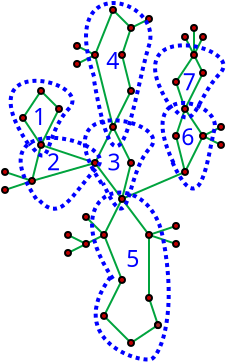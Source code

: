<?xml version="1.0" encoding="UTF-8"?>
<dia:diagram xmlns:dia="http://www.lysator.liu.se/~alla/dia/">
  <dia:layer name="Background" visible="true" active="true">
    <dia:group>
      <dia:object type="Standard - Polygon" version="0" id="O0">
        <dia:attribute name="obj_pos">
          <dia:point val="6.75,17.1"/>
        </dia:attribute>
        <dia:attribute name="obj_bb">
          <dia:rectangle val="5.339,9.805;8.16,17.164"/>
        </dia:attribute>
        <dia:attribute name="poly_points">
          <dia:point val="6.75,17.1"/>
          <dia:point val="5.4,15.75"/>
          <dia:point val="6.3,13.95"/>
          <dia:point val="5.4,11.7"/>
          <dia:point val="6.3,9.9"/>
          <dia:point val="7.65,11.7"/>
          <dia:point val="7.65,14.85"/>
          <dia:point val="8.1,16.2"/>
        </dia:attribute>
        <dia:attribute name="line_color">
          <dia:color val="#00a33d"/>
        </dia:attribute>
        <dia:attribute name="show_background">
          <dia:boolean val="false"/>
        </dia:attribute>
      </dia:object>
      <dia:object type="Standard - PolyLine" version="0" id="O1">
        <dia:attribute name="obj_pos">
          <dia:point val="9.45,16.65"/>
        </dia:attribute>
        <dia:attribute name="obj_bb">
          <dia:rectangle val="8.072,15.231;9.519,16.713"/>
        </dia:attribute>
        <dia:attribute name="poly_points">
          <dia:point val="9.45,16.65"/>
          <dia:point val="8.1,16.2"/>
          <dia:point val="9.45,15.3"/>
        </dia:attribute>
        <dia:attribute name="line_color">
          <dia:color val="#00a33d"/>
        </dia:attribute>
      </dia:object>
      <dia:object type="Standard - PolyLine" version="0" id="O2">
        <dia:attribute name="obj_pos">
          <dia:point val="9,12.15"/>
        </dia:attribute>
        <dia:attribute name="obj_bb">
          <dia:rectangle val="7.634,11.187;9.063,12.213"/>
        </dia:attribute>
        <dia:attribute name="poly_points">
          <dia:point val="9,12.15"/>
          <dia:point val="7.65,11.7"/>
          <dia:point val="9,11.25"/>
        </dia:attribute>
        <dia:attribute name="line_color">
          <dia:color val="#00a33d"/>
        </dia:attribute>
      </dia:object>
      <dia:object type="Standard - PolyLine" version="0" id="O3">
        <dia:attribute name="obj_pos">
          <dia:point val="3.6,11.7"/>
        </dia:attribute>
        <dia:attribute name="obj_bb">
          <dia:rectangle val="3.533,10.729;5.484,12.195"/>
        </dia:attribute>
        <dia:attribute name="poly_points">
          <dia:point val="3.6,11.7"/>
          <dia:point val="4.5,12.15"/>
          <dia:point val="5.4,11.7"/>
          <dia:point val="4.5,10.8"/>
        </dia:attribute>
        <dia:attribute name="line_color">
          <dia:color val="#00a33d"/>
        </dia:attribute>
      </dia:object>
      <dia:object type="Standard - Line" version="0" id="O4">
        <dia:attribute name="obj_pos">
          <dia:point val="3.6,12.6"/>
        </dia:attribute>
        <dia:attribute name="obj_bb">
          <dia:rectangle val="3.533,12.083;4.567,12.667"/>
        </dia:attribute>
        <dia:attribute name="conn_endpoints">
          <dia:point val="3.6,12.6"/>
          <dia:point val="4.5,12.15"/>
        </dia:attribute>
        <dia:attribute name="numcp">
          <dia:int val="1"/>
        </dia:attribute>
        <dia:attribute name="line_color">
          <dia:color val="#00a33d"/>
        </dia:attribute>
      </dia:object>
      <dia:object type="Standard - PolyLine" version="0" id="O5">
        <dia:attribute name="obj_pos">
          <dia:point val="6.3,9.9"/>
        </dia:attribute>
        <dia:attribute name="obj_bb">
          <dia:rectangle val="4.905,5.287;10.408,9.986"/>
        </dia:attribute>
        <dia:attribute name="poly_points">
          <dia:point val="6.3,9.9"/>
          <dia:point val="4.95,8.1"/>
          <dia:point val="5.85,6.3"/>
          <dia:point val="6.75,8.1"/>
          <dia:point val="6.3,9.9"/>
          <dia:point val="9.45,8.55"/>
          <dia:point val="10.35,6.75"/>
          <dia:point val="9.45,5.4"/>
          <dia:point val="9,6.75"/>
          <dia:point val="9.45,8.55"/>
        </dia:attribute>
        <dia:attribute name="line_color">
          <dia:color val="#00a33d"/>
        </dia:attribute>
      </dia:object>
      <dia:object type="Standard - Polygon" version="0" id="O6">
        <dia:attribute name="obj_pos">
          <dia:point val="4.95,8.1"/>
        </dia:attribute>
        <dia:attribute name="obj_bb">
          <dia:rectangle val="1.73,7.135;5.119,9.072"/>
        </dia:attribute>
        <dia:attribute name="poly_points">
          <dia:point val="4.95,8.1"/>
          <dia:point val="2.25,7.2"/>
          <dia:point val="1.8,9"/>
        </dia:attribute>
        <dia:attribute name="line_color">
          <dia:color val="#00a33d"/>
        </dia:attribute>
        <dia:attribute name="show_background">
          <dia:boolean val="false"/>
        </dia:attribute>
      </dia:object>
      <dia:object type="Standard - PolyLine" version="0" id="O7">
        <dia:attribute name="obj_pos">
          <dia:point val="0.45,8.55"/>
        </dia:attribute>
        <dia:attribute name="obj_bb">
          <dia:rectangle val="0.387,8.487;1.816,9.513"/>
        </dia:attribute>
        <dia:attribute name="poly_points">
          <dia:point val="0.45,8.55"/>
          <dia:point val="1.8,9"/>
          <dia:point val="0.45,9.45"/>
        </dia:attribute>
        <dia:attribute name="line_color">
          <dia:color val="#00a33d"/>
        </dia:attribute>
      </dia:object>
      <dia:object type="Standard - Polygon" version="0" id="O8">
        <dia:attribute name="obj_pos">
          <dia:point val="2.25,7.2"/>
        </dia:attribute>
        <dia:attribute name="obj_bb">
          <dia:rectangle val="1.29,4.421;3.211,7.299"/>
        </dia:attribute>
        <dia:attribute name="poly_points">
          <dia:point val="2.25,7.2"/>
          <dia:point val="3.15,5.4"/>
          <dia:point val="2.25,4.5"/>
          <dia:point val="1.35,5.85"/>
        </dia:attribute>
        <dia:attribute name="line_color">
          <dia:color val="#00a33d"/>
        </dia:attribute>
        <dia:attribute name="show_background">
          <dia:boolean val="false"/>
        </dia:attribute>
      </dia:object>
      <dia:object type="Standard - Polygon" version="0" id="O9">
        <dia:attribute name="obj_pos">
          <dia:point val="5.85,6.3"/>
        </dia:attribute>
        <dia:attribute name="obj_bb">
          <dia:rectangle val="4.898,0.361;6.807,6.443"/>
        </dia:attribute>
        <dia:attribute name="poly_points">
          <dia:point val="5.85,6.3"/>
          <dia:point val="6.75,4.5"/>
          <dia:point val="6.3,2.7"/>
          <dia:point val="6.75,1.35"/>
          <dia:point val="5.85,0.45"/>
          <dia:point val="4.95,2.7"/>
        </dia:attribute>
        <dia:attribute name="line_color">
          <dia:color val="#00a33d"/>
        </dia:attribute>
        <dia:attribute name="show_background">
          <dia:boolean val="false"/>
        </dia:attribute>
      </dia:object>
      <dia:object type="Standard - Polygon" version="0" id="O10">
        <dia:attribute name="obj_pos">
          <dia:point val="9.45,5.4"/>
        </dia:attribute>
        <dia:attribute name="obj_bb">
          <dia:rectangle val="8.945,2.601;10.406,5.53"/>
        </dia:attribute>
        <dia:attribute name="poly_points">
          <dia:point val="9.45,5.4"/>
          <dia:point val="10.35,3.6"/>
          <dia:point val="9.9,2.7"/>
          <dia:point val="9,4.05"/>
        </dia:attribute>
        <dia:attribute name="line_color">
          <dia:color val="#00a33d"/>
        </dia:attribute>
        <dia:attribute name="show_background">
          <dia:boolean val="false"/>
        </dia:attribute>
      </dia:object>
      <dia:object type="Standard - PolyLine" version="0" id="O11">
        <dia:attribute name="obj_pos">
          <dia:point val="4.05,2.25"/>
        </dia:attribute>
        <dia:attribute name="obj_bb">
          <dia:rectangle val="3.983,2.183;4.972,3.217"/>
        </dia:attribute>
        <dia:attribute name="poly_points">
          <dia:point val="4.05,2.25"/>
          <dia:point val="4.95,2.7"/>
          <dia:point val="4.05,3.15"/>
        </dia:attribute>
        <dia:attribute name="line_color">
          <dia:color val="#00a33d"/>
        </dia:attribute>
      </dia:object>
      <dia:object type="Standard - Line" version="0" id="O12">
        <dia:attribute name="obj_pos">
          <dia:point val="6.75,1.35"/>
        </dia:attribute>
        <dia:attribute name="obj_bb">
          <dia:rectangle val="6.683,0.833;7.717,1.417"/>
        </dia:attribute>
        <dia:attribute name="conn_endpoints">
          <dia:point val="6.75,1.35"/>
          <dia:point val="7.65,0.9"/>
        </dia:attribute>
        <dia:attribute name="numcp">
          <dia:int val="1"/>
        </dia:attribute>
        <dia:attribute name="line_color">
          <dia:color val="#00a33d"/>
        </dia:attribute>
      </dia:object>
      <dia:object type="Standard - PolyLine" version="0" id="O13">
        <dia:attribute name="obj_pos">
          <dia:point val="9.45,1.8"/>
        </dia:attribute>
        <dia:attribute name="obj_bb">
          <dia:rectangle val="9.383,1.3;9.95,2.722"/>
        </dia:attribute>
        <dia:attribute name="poly_points">
          <dia:point val="9.45,1.8"/>
          <dia:point val="9.9,2.7"/>
          <dia:point val="9.9,1.35"/>
        </dia:attribute>
        <dia:attribute name="line_color">
          <dia:color val="#00a33d"/>
        </dia:attribute>
      </dia:object>
      <dia:object type="Standard - Line" version="0" id="O14">
        <dia:attribute name="obj_pos">
          <dia:point val="10.35,1.8"/>
        </dia:attribute>
        <dia:attribute name="obj_bb">
          <dia:rectangle val="9.833,1.733;10.417,2.767"/>
        </dia:attribute>
        <dia:attribute name="conn_endpoints">
          <dia:point val="10.35,1.8"/>
          <dia:point val="9.9,2.7"/>
        </dia:attribute>
        <dia:attribute name="numcp">
          <dia:int val="1"/>
        </dia:attribute>
        <dia:attribute name="line_color">
          <dia:color val="#00a33d"/>
        </dia:attribute>
      </dia:object>
      <dia:object type="Standard - PolyLine" version="0" id="O15">
        <dia:attribute name="obj_pos">
          <dia:point val="11.25,6.3"/>
        </dia:attribute>
        <dia:attribute name="obj_bb">
          <dia:rectangle val="10.328,6.233;11.317,7.267"/>
        </dia:attribute>
        <dia:attribute name="poly_points">
          <dia:point val="11.25,6.3"/>
          <dia:point val="10.35,6.75"/>
          <dia:point val="11.25,7.2"/>
        </dia:attribute>
        <dia:attribute name="line_color">
          <dia:color val="#00a33d"/>
        </dia:attribute>
      </dia:object>
    </dia:group>
    <dia:group>
      <dia:object type="Standard - Ellipse" version="0" id="O16">
        <dia:attribute name="obj_pos">
          <dia:point val="6.6,16.95"/>
        </dia:attribute>
        <dia:attribute name="obj_bb">
          <dia:rectangle val="6.55,16.9;6.95,17.3"/>
        </dia:attribute>
        <dia:attribute name="elem_corner">
          <dia:point val="6.6,16.95"/>
        </dia:attribute>
        <dia:attribute name="elem_width">
          <dia:real val="0.3"/>
        </dia:attribute>
        <dia:attribute name="elem_height">
          <dia:real val="0.3"/>
        </dia:attribute>
        <dia:attribute name="inner_color">
          <dia:color val="#bf0000"/>
        </dia:attribute>
      </dia:object>
      <dia:object type="Standard - Ellipse" version="0" id="O17">
        <dia:attribute name="obj_pos">
          <dia:point val="7.95,16.05"/>
        </dia:attribute>
        <dia:attribute name="obj_bb">
          <dia:rectangle val="7.9,16;8.3,16.4"/>
        </dia:attribute>
        <dia:attribute name="elem_corner">
          <dia:point val="7.95,16.05"/>
        </dia:attribute>
        <dia:attribute name="elem_width">
          <dia:real val="0.3"/>
        </dia:attribute>
        <dia:attribute name="elem_height">
          <dia:real val="0.3"/>
        </dia:attribute>
        <dia:attribute name="inner_color">
          <dia:color val="#bf0000"/>
        </dia:attribute>
      </dia:object>
      <dia:object type="Standard - Ellipse" version="0" id="O18">
        <dia:attribute name="obj_pos">
          <dia:point val="9.3,16.5"/>
        </dia:attribute>
        <dia:attribute name="obj_bb">
          <dia:rectangle val="9.25,16.45;9.65,16.85"/>
        </dia:attribute>
        <dia:attribute name="elem_corner">
          <dia:point val="9.3,16.5"/>
        </dia:attribute>
        <dia:attribute name="elem_width">
          <dia:real val="0.3"/>
        </dia:attribute>
        <dia:attribute name="elem_height">
          <dia:real val="0.3"/>
        </dia:attribute>
        <dia:attribute name="inner_color">
          <dia:color val="#bf0000"/>
        </dia:attribute>
      </dia:object>
      <dia:object type="Standard - Ellipse" version="0" id="O19">
        <dia:attribute name="obj_pos">
          <dia:point val="9.3,15.15"/>
        </dia:attribute>
        <dia:attribute name="obj_bb">
          <dia:rectangle val="9.25,15.1;9.65,15.5"/>
        </dia:attribute>
        <dia:attribute name="elem_corner">
          <dia:point val="9.3,15.15"/>
        </dia:attribute>
        <dia:attribute name="elem_width">
          <dia:real val="0.3"/>
        </dia:attribute>
        <dia:attribute name="elem_height">
          <dia:real val="0.3"/>
        </dia:attribute>
        <dia:attribute name="inner_color">
          <dia:color val="#bf0000"/>
        </dia:attribute>
      </dia:object>
      <dia:object type="Standard - Ellipse" version="0" id="O20">
        <dia:attribute name="obj_pos">
          <dia:point val="7.5,14.7"/>
        </dia:attribute>
        <dia:attribute name="obj_bb">
          <dia:rectangle val="7.45,14.65;7.85,15.05"/>
        </dia:attribute>
        <dia:attribute name="elem_corner">
          <dia:point val="7.5,14.7"/>
        </dia:attribute>
        <dia:attribute name="elem_width">
          <dia:real val="0.3"/>
        </dia:attribute>
        <dia:attribute name="elem_height">
          <dia:real val="0.3"/>
        </dia:attribute>
        <dia:attribute name="inner_color">
          <dia:color val="#bf0000"/>
        </dia:attribute>
      </dia:object>
      <dia:object type="Standard - Ellipse" version="0" id="O21">
        <dia:attribute name="obj_pos">
          <dia:point val="7.5,11.55"/>
        </dia:attribute>
        <dia:attribute name="obj_bb">
          <dia:rectangle val="7.45,11.5;7.85,11.9"/>
        </dia:attribute>
        <dia:attribute name="elem_corner">
          <dia:point val="7.5,11.55"/>
        </dia:attribute>
        <dia:attribute name="elem_width">
          <dia:real val="0.3"/>
        </dia:attribute>
        <dia:attribute name="elem_height">
          <dia:real val="0.3"/>
        </dia:attribute>
        <dia:attribute name="inner_color">
          <dia:color val="#bf0000"/>
        </dia:attribute>
      </dia:object>
      <dia:object type="Standard - Ellipse" version="0" id="O22">
        <dia:attribute name="obj_pos">
          <dia:point val="8.85,12"/>
        </dia:attribute>
        <dia:attribute name="obj_bb">
          <dia:rectangle val="8.8,11.95;9.2,12.35"/>
        </dia:attribute>
        <dia:attribute name="elem_corner">
          <dia:point val="8.85,12"/>
        </dia:attribute>
        <dia:attribute name="elem_width">
          <dia:real val="0.3"/>
        </dia:attribute>
        <dia:attribute name="elem_height">
          <dia:real val="0.3"/>
        </dia:attribute>
        <dia:attribute name="inner_color">
          <dia:color val="#bf0000"/>
        </dia:attribute>
      </dia:object>
      <dia:object type="Standard - Ellipse" version="0" id="O23">
        <dia:attribute name="obj_pos">
          <dia:point val="8.85,11.1"/>
        </dia:attribute>
        <dia:attribute name="obj_bb">
          <dia:rectangle val="8.8,11.05;9.2,11.45"/>
        </dia:attribute>
        <dia:attribute name="elem_corner">
          <dia:point val="8.85,11.1"/>
        </dia:attribute>
        <dia:attribute name="elem_width">
          <dia:real val="0.3"/>
        </dia:attribute>
        <dia:attribute name="elem_height">
          <dia:real val="0.3"/>
        </dia:attribute>
        <dia:attribute name="inner_color">
          <dia:color val="#bf0000"/>
        </dia:attribute>
      </dia:object>
      <dia:object type="Standard - Ellipse" version="0" id="O24">
        <dia:attribute name="obj_pos">
          <dia:point val="5.25,15.6"/>
        </dia:attribute>
        <dia:attribute name="obj_bb">
          <dia:rectangle val="5.2,15.55;5.6,15.95"/>
        </dia:attribute>
        <dia:attribute name="elem_corner">
          <dia:point val="5.25,15.6"/>
        </dia:attribute>
        <dia:attribute name="elem_width">
          <dia:real val="0.3"/>
        </dia:attribute>
        <dia:attribute name="elem_height">
          <dia:real val="0.3"/>
        </dia:attribute>
        <dia:attribute name="inner_color">
          <dia:color val="#bf0000"/>
        </dia:attribute>
      </dia:object>
      <dia:object type="Standard - Ellipse" version="0" id="O25">
        <dia:attribute name="obj_pos">
          <dia:point val="6.15,13.8"/>
        </dia:attribute>
        <dia:attribute name="obj_bb">
          <dia:rectangle val="6.1,13.75;6.5,14.15"/>
        </dia:attribute>
        <dia:attribute name="elem_corner">
          <dia:point val="6.15,13.8"/>
        </dia:attribute>
        <dia:attribute name="elem_width">
          <dia:real val="0.3"/>
        </dia:attribute>
        <dia:attribute name="elem_height">
          <dia:real val="0.3"/>
        </dia:attribute>
        <dia:attribute name="inner_color">
          <dia:color val="#bf0000"/>
        </dia:attribute>
      </dia:object>
      <dia:object type="Standard - Ellipse" version="0" id="O26">
        <dia:attribute name="obj_pos">
          <dia:point val="5.25,11.55"/>
        </dia:attribute>
        <dia:attribute name="obj_bb">
          <dia:rectangle val="5.2,11.5;5.6,11.9"/>
        </dia:attribute>
        <dia:attribute name="elem_corner">
          <dia:point val="5.25,11.55"/>
        </dia:attribute>
        <dia:attribute name="elem_width">
          <dia:real val="0.3"/>
        </dia:attribute>
        <dia:attribute name="elem_height">
          <dia:real val="0.3"/>
        </dia:attribute>
        <dia:attribute name="inner_color">
          <dia:color val="#bf0000"/>
        </dia:attribute>
      </dia:object>
      <dia:object type="Standard - Ellipse" version="0" id="O27">
        <dia:attribute name="obj_pos">
          <dia:point val="4.35,10.65"/>
        </dia:attribute>
        <dia:attribute name="obj_bb">
          <dia:rectangle val="4.3,10.6;4.7,11"/>
        </dia:attribute>
        <dia:attribute name="elem_corner">
          <dia:point val="4.35,10.65"/>
        </dia:attribute>
        <dia:attribute name="elem_width">
          <dia:real val="0.3"/>
        </dia:attribute>
        <dia:attribute name="elem_height">
          <dia:real val="0.3"/>
        </dia:attribute>
        <dia:attribute name="inner_color">
          <dia:color val="#bf0000"/>
        </dia:attribute>
      </dia:object>
      <dia:object type="Standard - Ellipse" version="0" id="O28">
        <dia:attribute name="obj_pos">
          <dia:point val="3.45,11.55"/>
        </dia:attribute>
        <dia:attribute name="obj_bb">
          <dia:rectangle val="3.4,11.5;3.8,11.9"/>
        </dia:attribute>
        <dia:attribute name="elem_corner">
          <dia:point val="3.45,11.55"/>
        </dia:attribute>
        <dia:attribute name="elem_width">
          <dia:real val="0.3"/>
        </dia:attribute>
        <dia:attribute name="elem_height">
          <dia:real val="0.3"/>
        </dia:attribute>
        <dia:attribute name="inner_color">
          <dia:color val="#bf0000"/>
        </dia:attribute>
      </dia:object>
      <dia:object type="Standard - Ellipse" version="0" id="O29">
        <dia:attribute name="obj_pos">
          <dia:point val="3.45,12.45"/>
        </dia:attribute>
        <dia:attribute name="obj_bb">
          <dia:rectangle val="3.4,12.4;3.8,12.8"/>
        </dia:attribute>
        <dia:attribute name="elem_corner">
          <dia:point val="3.45,12.45"/>
        </dia:attribute>
        <dia:attribute name="elem_width">
          <dia:real val="0.3"/>
        </dia:attribute>
        <dia:attribute name="elem_height">
          <dia:real val="0.3"/>
        </dia:attribute>
        <dia:attribute name="inner_color">
          <dia:color val="#bf0000"/>
        </dia:attribute>
      </dia:object>
      <dia:object type="Standard - Ellipse" version="0" id="O30">
        <dia:attribute name="obj_pos">
          <dia:point val="6.15,9.75"/>
        </dia:attribute>
        <dia:attribute name="obj_bb">
          <dia:rectangle val="6.1,9.7;6.5,10.1"/>
        </dia:attribute>
        <dia:attribute name="elem_corner">
          <dia:point val="6.15,9.75"/>
        </dia:attribute>
        <dia:attribute name="elem_width">
          <dia:real val="0.3"/>
        </dia:attribute>
        <dia:attribute name="elem_height">
          <dia:real val="0.3"/>
        </dia:attribute>
        <dia:attribute name="inner_color">
          <dia:color val="#bf0000"/>
        </dia:attribute>
      </dia:object>
      <dia:object type="Standard - Ellipse" version="0" id="O31">
        <dia:attribute name="obj_pos">
          <dia:point val="9.3,8.4"/>
        </dia:attribute>
        <dia:attribute name="obj_bb">
          <dia:rectangle val="9.25,8.35;9.65,8.75"/>
        </dia:attribute>
        <dia:attribute name="elem_corner">
          <dia:point val="9.3,8.4"/>
        </dia:attribute>
        <dia:attribute name="elem_width">
          <dia:real val="0.3"/>
        </dia:attribute>
        <dia:attribute name="elem_height">
          <dia:real val="0.3"/>
        </dia:attribute>
        <dia:attribute name="inner_color">
          <dia:color val="#bf0000"/>
        </dia:attribute>
      </dia:object>
      <dia:object type="Standard - Ellipse" version="0" id="O32">
        <dia:attribute name="obj_pos">
          <dia:point val="10.2,6.6"/>
        </dia:attribute>
        <dia:attribute name="obj_bb">
          <dia:rectangle val="10.15,6.55;10.55,6.95"/>
        </dia:attribute>
        <dia:attribute name="elem_corner">
          <dia:point val="10.2,6.6"/>
        </dia:attribute>
        <dia:attribute name="elem_width">
          <dia:real val="0.3"/>
        </dia:attribute>
        <dia:attribute name="elem_height">
          <dia:real val="0.3"/>
        </dia:attribute>
        <dia:attribute name="inner_color">
          <dia:color val="#bf0000"/>
        </dia:attribute>
      </dia:object>
      <dia:object type="Standard - Ellipse" version="0" id="O33">
        <dia:attribute name="obj_pos">
          <dia:point val="11.1,7.05"/>
        </dia:attribute>
        <dia:attribute name="obj_bb">
          <dia:rectangle val="11.05,7;11.45,7.4"/>
        </dia:attribute>
        <dia:attribute name="elem_corner">
          <dia:point val="11.1,7.05"/>
        </dia:attribute>
        <dia:attribute name="elem_width">
          <dia:real val="0.3"/>
        </dia:attribute>
        <dia:attribute name="elem_height">
          <dia:real val="0.3"/>
        </dia:attribute>
        <dia:attribute name="inner_color">
          <dia:color val="#bf0000"/>
        </dia:attribute>
      </dia:object>
      <dia:object type="Standard - Ellipse" version="0" id="O34">
        <dia:attribute name="obj_pos">
          <dia:point val="11.1,6.15"/>
        </dia:attribute>
        <dia:attribute name="obj_bb">
          <dia:rectangle val="11.05,6.1;11.45,6.5"/>
        </dia:attribute>
        <dia:attribute name="elem_corner">
          <dia:point val="11.1,6.15"/>
        </dia:attribute>
        <dia:attribute name="elem_width">
          <dia:real val="0.3"/>
        </dia:attribute>
        <dia:attribute name="elem_height">
          <dia:real val="0.3"/>
        </dia:attribute>
        <dia:attribute name="inner_color">
          <dia:color val="#bf0000"/>
        </dia:attribute>
      </dia:object>
      <dia:object type="Standard - Ellipse" version="0" id="O35">
        <dia:attribute name="obj_pos">
          <dia:point val="8.85,6.6"/>
        </dia:attribute>
        <dia:attribute name="obj_bb">
          <dia:rectangle val="8.8,6.55;9.2,6.95"/>
        </dia:attribute>
        <dia:attribute name="elem_corner">
          <dia:point val="8.85,6.6"/>
        </dia:attribute>
        <dia:attribute name="elem_width">
          <dia:real val="0.3"/>
        </dia:attribute>
        <dia:attribute name="elem_height">
          <dia:real val="0.3"/>
        </dia:attribute>
        <dia:attribute name="inner_color">
          <dia:color val="#bf0000"/>
        </dia:attribute>
      </dia:object>
      <dia:object type="Standard - Ellipse" version="0" id="O36">
        <dia:attribute name="obj_pos">
          <dia:point val="9.3,5.25"/>
        </dia:attribute>
        <dia:attribute name="obj_bb">
          <dia:rectangle val="9.25,5.2;9.65,5.6"/>
        </dia:attribute>
        <dia:attribute name="elem_corner">
          <dia:point val="9.3,5.25"/>
        </dia:attribute>
        <dia:attribute name="elem_width">
          <dia:real val="0.3"/>
        </dia:attribute>
        <dia:attribute name="elem_height">
          <dia:real val="0.3"/>
        </dia:attribute>
        <dia:attribute name="inner_color">
          <dia:color val="#bf0000"/>
        </dia:attribute>
      </dia:object>
      <dia:object type="Standard - Ellipse" version="0" id="O37">
        <dia:attribute name="obj_pos">
          <dia:point val="8.85,3.9"/>
        </dia:attribute>
        <dia:attribute name="obj_bb">
          <dia:rectangle val="8.8,3.85;9.2,4.25"/>
        </dia:attribute>
        <dia:attribute name="elem_corner">
          <dia:point val="8.85,3.9"/>
        </dia:attribute>
        <dia:attribute name="elem_width">
          <dia:real val="0.3"/>
        </dia:attribute>
        <dia:attribute name="elem_height">
          <dia:real val="0.3"/>
        </dia:attribute>
        <dia:attribute name="inner_color">
          <dia:color val="#bf0000"/>
        </dia:attribute>
      </dia:object>
      <dia:object type="Standard - Ellipse" version="0" id="O38">
        <dia:attribute name="obj_pos">
          <dia:point val="10.2,3.45"/>
        </dia:attribute>
        <dia:attribute name="obj_bb">
          <dia:rectangle val="10.15,3.4;10.55,3.8"/>
        </dia:attribute>
        <dia:attribute name="elem_corner">
          <dia:point val="10.2,3.45"/>
        </dia:attribute>
        <dia:attribute name="elem_width">
          <dia:real val="0.3"/>
        </dia:attribute>
        <dia:attribute name="elem_height">
          <dia:real val="0.3"/>
        </dia:attribute>
        <dia:attribute name="inner_color">
          <dia:color val="#bf0000"/>
        </dia:attribute>
      </dia:object>
      <dia:object type="Standard - Ellipse" version="0" id="O39">
        <dia:attribute name="obj_pos">
          <dia:point val="9.75,2.55"/>
        </dia:attribute>
        <dia:attribute name="obj_bb">
          <dia:rectangle val="9.7,2.5;10.1,2.9"/>
        </dia:attribute>
        <dia:attribute name="elem_corner">
          <dia:point val="9.75,2.55"/>
        </dia:attribute>
        <dia:attribute name="elem_width">
          <dia:real val="0.3"/>
        </dia:attribute>
        <dia:attribute name="elem_height">
          <dia:real val="0.3"/>
        </dia:attribute>
        <dia:attribute name="inner_color">
          <dia:color val="#bf0000"/>
        </dia:attribute>
      </dia:object>
      <dia:object type="Standard - Ellipse" version="0" id="O40">
        <dia:attribute name="obj_pos">
          <dia:point val="10.2,1.65"/>
        </dia:attribute>
        <dia:attribute name="obj_bb">
          <dia:rectangle val="10.15,1.6;10.55,2"/>
        </dia:attribute>
        <dia:attribute name="elem_corner">
          <dia:point val="10.2,1.65"/>
        </dia:attribute>
        <dia:attribute name="elem_width">
          <dia:real val="0.3"/>
        </dia:attribute>
        <dia:attribute name="elem_height">
          <dia:real val="0.3"/>
        </dia:attribute>
        <dia:attribute name="inner_color">
          <dia:color val="#bf0000"/>
        </dia:attribute>
      </dia:object>
      <dia:object type="Standard - Ellipse" version="0" id="O41">
        <dia:attribute name="obj_pos">
          <dia:point val="9.75,1.2"/>
        </dia:attribute>
        <dia:attribute name="obj_bb">
          <dia:rectangle val="9.7,1.15;10.1,1.55"/>
        </dia:attribute>
        <dia:attribute name="elem_corner">
          <dia:point val="9.75,1.2"/>
        </dia:attribute>
        <dia:attribute name="elem_width">
          <dia:real val="0.3"/>
        </dia:attribute>
        <dia:attribute name="elem_height">
          <dia:real val="0.3"/>
        </dia:attribute>
        <dia:attribute name="inner_color">
          <dia:color val="#bf0000"/>
        </dia:attribute>
      </dia:object>
      <dia:object type="Standard - Ellipse" version="0" id="O42">
        <dia:attribute name="obj_pos">
          <dia:point val="9.3,1.65"/>
        </dia:attribute>
        <dia:attribute name="obj_bb">
          <dia:rectangle val="9.25,1.6;9.65,2"/>
        </dia:attribute>
        <dia:attribute name="elem_corner">
          <dia:point val="9.3,1.65"/>
        </dia:attribute>
        <dia:attribute name="elem_width">
          <dia:real val="0.3"/>
        </dia:attribute>
        <dia:attribute name="elem_height">
          <dia:real val="0.3"/>
        </dia:attribute>
        <dia:attribute name="inner_color">
          <dia:color val="#bf0000"/>
        </dia:attribute>
      </dia:object>
      <dia:object type="Standard - Ellipse" version="0" id="O43">
        <dia:attribute name="obj_pos">
          <dia:point val="4.8,7.95"/>
        </dia:attribute>
        <dia:attribute name="obj_bb">
          <dia:rectangle val="4.75,7.9;5.15,8.3"/>
        </dia:attribute>
        <dia:attribute name="elem_corner">
          <dia:point val="4.8,7.95"/>
        </dia:attribute>
        <dia:attribute name="elem_width">
          <dia:real val="0.3"/>
        </dia:attribute>
        <dia:attribute name="elem_height">
          <dia:real val="0.3"/>
        </dia:attribute>
        <dia:attribute name="inner_color">
          <dia:color val="#bf0000"/>
        </dia:attribute>
      </dia:object>
      <dia:object type="Standard - Ellipse" version="0" id="O44">
        <dia:attribute name="obj_pos">
          <dia:point val="6.6,7.95"/>
        </dia:attribute>
        <dia:attribute name="obj_bb">
          <dia:rectangle val="6.55,7.9;6.95,8.3"/>
        </dia:attribute>
        <dia:attribute name="elem_corner">
          <dia:point val="6.6,7.95"/>
        </dia:attribute>
        <dia:attribute name="elem_width">
          <dia:real val="0.3"/>
        </dia:attribute>
        <dia:attribute name="elem_height">
          <dia:real val="0.3"/>
        </dia:attribute>
        <dia:attribute name="inner_color">
          <dia:color val="#bf0000"/>
        </dia:attribute>
      </dia:object>
      <dia:object type="Standard - Ellipse" version="0" id="O45">
        <dia:attribute name="obj_pos">
          <dia:point val="5.7,6.15"/>
        </dia:attribute>
        <dia:attribute name="obj_bb">
          <dia:rectangle val="5.65,6.1;6.05,6.5"/>
        </dia:attribute>
        <dia:attribute name="elem_corner">
          <dia:point val="5.7,6.15"/>
        </dia:attribute>
        <dia:attribute name="elem_width">
          <dia:real val="0.3"/>
        </dia:attribute>
        <dia:attribute name="elem_height">
          <dia:real val="0.3"/>
        </dia:attribute>
        <dia:attribute name="inner_color">
          <dia:color val="#bf0000"/>
        </dia:attribute>
      </dia:object>
      <dia:object type="Standard - Ellipse" version="0" id="O46">
        <dia:attribute name="obj_pos">
          <dia:point val="6.6,4.35"/>
        </dia:attribute>
        <dia:attribute name="obj_bb">
          <dia:rectangle val="6.55,4.3;6.95,4.7"/>
        </dia:attribute>
        <dia:attribute name="elem_corner">
          <dia:point val="6.6,4.35"/>
        </dia:attribute>
        <dia:attribute name="elem_width">
          <dia:real val="0.3"/>
        </dia:attribute>
        <dia:attribute name="elem_height">
          <dia:real val="0.3"/>
        </dia:attribute>
        <dia:attribute name="inner_color">
          <dia:color val="#bf0000"/>
        </dia:attribute>
      </dia:object>
      <dia:object type="Standard - Ellipse" version="0" id="O47">
        <dia:attribute name="obj_pos">
          <dia:point val="6.15,2.55"/>
        </dia:attribute>
        <dia:attribute name="obj_bb">
          <dia:rectangle val="6.1,2.5;6.5,2.9"/>
        </dia:attribute>
        <dia:attribute name="elem_corner">
          <dia:point val="6.15,2.55"/>
        </dia:attribute>
        <dia:attribute name="elem_width">
          <dia:real val="0.3"/>
        </dia:attribute>
        <dia:attribute name="elem_height">
          <dia:real val="0.3"/>
        </dia:attribute>
        <dia:attribute name="inner_color">
          <dia:color val="#bf0000"/>
        </dia:attribute>
      </dia:object>
      <dia:object type="Standard - Ellipse" version="0" id="O48">
        <dia:attribute name="obj_pos">
          <dia:point val="6.6,1.2"/>
        </dia:attribute>
        <dia:attribute name="obj_bb">
          <dia:rectangle val="6.55,1.15;6.95,1.55"/>
        </dia:attribute>
        <dia:attribute name="elem_corner">
          <dia:point val="6.6,1.2"/>
        </dia:attribute>
        <dia:attribute name="elem_width">
          <dia:real val="0.3"/>
        </dia:attribute>
        <dia:attribute name="elem_height">
          <dia:real val="0.3"/>
        </dia:attribute>
        <dia:attribute name="inner_color">
          <dia:color val="#bf0000"/>
        </dia:attribute>
      </dia:object>
      <dia:object type="Standard - Ellipse" version="0" id="O49">
        <dia:attribute name="obj_pos">
          <dia:point val="7.5,0.75"/>
        </dia:attribute>
        <dia:attribute name="obj_bb">
          <dia:rectangle val="7.45,0.7;7.85,1.1"/>
        </dia:attribute>
        <dia:attribute name="elem_corner">
          <dia:point val="7.5,0.75"/>
        </dia:attribute>
        <dia:attribute name="elem_width">
          <dia:real val="0.3"/>
        </dia:attribute>
        <dia:attribute name="elem_height">
          <dia:real val="0.3"/>
        </dia:attribute>
        <dia:attribute name="inner_color">
          <dia:color val="#bf0000"/>
        </dia:attribute>
      </dia:object>
      <dia:object type="Standard - Ellipse" version="0" id="O50">
        <dia:attribute name="obj_pos">
          <dia:point val="5.7,0.3"/>
        </dia:attribute>
        <dia:attribute name="obj_bb">
          <dia:rectangle val="5.65,0.25;6.05,0.65"/>
        </dia:attribute>
        <dia:attribute name="elem_corner">
          <dia:point val="5.7,0.3"/>
        </dia:attribute>
        <dia:attribute name="elem_width">
          <dia:real val="0.3"/>
        </dia:attribute>
        <dia:attribute name="elem_height">
          <dia:real val="0.3"/>
        </dia:attribute>
        <dia:attribute name="inner_color">
          <dia:color val="#bf0000"/>
        </dia:attribute>
      </dia:object>
      <dia:object type="Standard - Ellipse" version="0" id="O51">
        <dia:attribute name="obj_pos">
          <dia:point val="4.8,2.55"/>
        </dia:attribute>
        <dia:attribute name="obj_bb">
          <dia:rectangle val="4.75,2.5;5.15,2.9"/>
        </dia:attribute>
        <dia:attribute name="elem_corner">
          <dia:point val="4.8,2.55"/>
        </dia:attribute>
        <dia:attribute name="elem_width">
          <dia:real val="0.3"/>
        </dia:attribute>
        <dia:attribute name="elem_height">
          <dia:real val="0.3"/>
        </dia:attribute>
        <dia:attribute name="inner_color">
          <dia:color val="#bf0000"/>
        </dia:attribute>
      </dia:object>
      <dia:object type="Standard - Ellipse" version="0" id="O52">
        <dia:attribute name="obj_pos">
          <dia:point val="3.9,2.1"/>
        </dia:attribute>
        <dia:attribute name="obj_bb">
          <dia:rectangle val="3.85,2.05;4.25,2.45"/>
        </dia:attribute>
        <dia:attribute name="elem_corner">
          <dia:point val="3.9,2.1"/>
        </dia:attribute>
        <dia:attribute name="elem_width">
          <dia:real val="0.3"/>
        </dia:attribute>
        <dia:attribute name="elem_height">
          <dia:real val="0.3"/>
        </dia:attribute>
        <dia:attribute name="inner_color">
          <dia:color val="#bf0000"/>
        </dia:attribute>
      </dia:object>
      <dia:object type="Standard - Ellipse" version="0" id="O53">
        <dia:attribute name="obj_pos">
          <dia:point val="3.9,3"/>
        </dia:attribute>
        <dia:attribute name="obj_bb">
          <dia:rectangle val="3.85,2.95;4.25,3.35"/>
        </dia:attribute>
        <dia:attribute name="elem_corner">
          <dia:point val="3.9,3"/>
        </dia:attribute>
        <dia:attribute name="elem_width">
          <dia:real val="0.3"/>
        </dia:attribute>
        <dia:attribute name="elem_height">
          <dia:real val="0.3"/>
        </dia:attribute>
        <dia:attribute name="inner_color">
          <dia:color val="#bf0000"/>
        </dia:attribute>
      </dia:object>
      <dia:object type="Standard - Ellipse" version="0" id="O54">
        <dia:attribute name="obj_pos">
          <dia:point val="2.1,4.35"/>
        </dia:attribute>
        <dia:attribute name="obj_bb">
          <dia:rectangle val="2.05,4.3;2.45,4.7"/>
        </dia:attribute>
        <dia:attribute name="elem_corner">
          <dia:point val="2.1,4.35"/>
        </dia:attribute>
        <dia:attribute name="elem_width">
          <dia:real val="0.3"/>
        </dia:attribute>
        <dia:attribute name="elem_height">
          <dia:real val="0.3"/>
        </dia:attribute>
        <dia:attribute name="inner_color">
          <dia:color val="#bf0000"/>
        </dia:attribute>
      </dia:object>
      <dia:object type="Standard - Ellipse" version="0" id="O55">
        <dia:attribute name="obj_pos">
          <dia:point val="1.2,5.7"/>
        </dia:attribute>
        <dia:attribute name="obj_bb">
          <dia:rectangle val="1.15,5.65;1.55,6.05"/>
        </dia:attribute>
        <dia:attribute name="elem_corner">
          <dia:point val="1.2,5.7"/>
        </dia:attribute>
        <dia:attribute name="elem_width">
          <dia:real val="0.3"/>
        </dia:attribute>
        <dia:attribute name="elem_height">
          <dia:real val="0.3"/>
        </dia:attribute>
        <dia:attribute name="inner_color">
          <dia:color val="#bf0000"/>
        </dia:attribute>
      </dia:object>
      <dia:object type="Standard - Ellipse" version="0" id="O56">
        <dia:attribute name="obj_pos">
          <dia:point val="3,5.25"/>
        </dia:attribute>
        <dia:attribute name="obj_bb">
          <dia:rectangle val="2.95,5.2;3.35,5.6"/>
        </dia:attribute>
        <dia:attribute name="elem_corner">
          <dia:point val="3,5.25"/>
        </dia:attribute>
        <dia:attribute name="elem_width">
          <dia:real val="0.3"/>
        </dia:attribute>
        <dia:attribute name="elem_height">
          <dia:real val="0.3"/>
        </dia:attribute>
        <dia:attribute name="inner_color">
          <dia:color val="#bf0000"/>
        </dia:attribute>
      </dia:object>
      <dia:object type="Standard - Ellipse" version="0" id="O57">
        <dia:attribute name="obj_pos">
          <dia:point val="2.1,7.05"/>
        </dia:attribute>
        <dia:attribute name="obj_bb">
          <dia:rectangle val="2.05,7.0;2.45,7.4"/>
        </dia:attribute>
        <dia:attribute name="elem_corner">
          <dia:point val="2.1,7.05"/>
        </dia:attribute>
        <dia:attribute name="elem_width">
          <dia:real val="0.3"/>
        </dia:attribute>
        <dia:attribute name="elem_height">
          <dia:real val="0.3"/>
        </dia:attribute>
        <dia:attribute name="inner_color">
          <dia:color val="#bf0000"/>
        </dia:attribute>
      </dia:object>
      <dia:object type="Standard - Ellipse" version="0" id="O58">
        <dia:attribute name="obj_pos">
          <dia:point val="1.65,8.85"/>
        </dia:attribute>
        <dia:attribute name="obj_bb">
          <dia:rectangle val="1.6,8.8;2,9.2"/>
        </dia:attribute>
        <dia:attribute name="elem_corner">
          <dia:point val="1.65,8.85"/>
        </dia:attribute>
        <dia:attribute name="elem_width">
          <dia:real val="0.3"/>
        </dia:attribute>
        <dia:attribute name="elem_height">
          <dia:real val="0.3"/>
        </dia:attribute>
        <dia:attribute name="inner_color">
          <dia:color val="#bf0000"/>
        </dia:attribute>
      </dia:object>
      <dia:object type="Standard - Ellipse" version="0" id="O59">
        <dia:attribute name="obj_pos">
          <dia:point val="0.3,8.4"/>
        </dia:attribute>
        <dia:attribute name="obj_bb">
          <dia:rectangle val="0.25,8.35;0.65,8.75"/>
        </dia:attribute>
        <dia:attribute name="elem_corner">
          <dia:point val="0.3,8.4"/>
        </dia:attribute>
        <dia:attribute name="elem_width">
          <dia:real val="0.3"/>
        </dia:attribute>
        <dia:attribute name="elem_height">
          <dia:real val="0.3"/>
        </dia:attribute>
        <dia:attribute name="inner_color">
          <dia:color val="#bf0000"/>
        </dia:attribute>
      </dia:object>
      <dia:object type="Standard - Ellipse" version="0" id="O60">
        <dia:attribute name="obj_pos">
          <dia:point val="0.3,9.3"/>
        </dia:attribute>
        <dia:attribute name="obj_bb">
          <dia:rectangle val="0.25,9.25;0.65,9.65"/>
        </dia:attribute>
        <dia:attribute name="elem_corner">
          <dia:point val="0.3,9.3"/>
        </dia:attribute>
        <dia:attribute name="elem_width">
          <dia:real val="0.3"/>
        </dia:attribute>
        <dia:attribute name="elem_height">
          <dia:real val="0.3"/>
        </dia:attribute>
        <dia:attribute name="inner_color">
          <dia:color val="#bf0000"/>
        </dia:attribute>
      </dia:object>
      <dia:object type="Standard - Ellipse" version="0" id="O61">
        <dia:attribute name="obj_pos">
          <dia:point val="4.35,12"/>
        </dia:attribute>
        <dia:attribute name="obj_bb">
          <dia:rectangle val="4.3,11.95;4.7,12.35"/>
        </dia:attribute>
        <dia:attribute name="elem_corner">
          <dia:point val="4.35,12"/>
        </dia:attribute>
        <dia:attribute name="elem_width">
          <dia:real val="0.3"/>
        </dia:attribute>
        <dia:attribute name="elem_height">
          <dia:real val="0.3"/>
        </dia:attribute>
        <dia:attribute name="inner_color">
          <dia:color val="#bf0000"/>
        </dia:attribute>
      </dia:object>
    </dia:group>
    <dia:object type="Standard - BezierLine" version="0" id="O62">
      <dia:attribute name="obj_pos">
        <dia:point val="1.606,7.15"/>
      </dia:attribute>
      <dia:attribute name="obj_bb">
        <dia:rectangle val="0.631,3.893;3.923,7.832"/>
      </dia:attribute>
      <dia:attribute name="bez_points">
        <dia:point val="1.606,7.15"/>
        <dia:point val="-1.55,2.475"/>
        <dia:point val="4.944,4"/>
        <dia:point val="3.65,5.375"/>
        <dia:point val="2.356,6.75"/>
        <dia:point val="2.825,8.75"/>
        <dia:point val="1.675,7.125"/>
      </dia:attribute>
      <dia:attribute name="corner_types">
        <dia:enum val="0"/>
        <dia:enum val="0"/>
        <dia:enum val="0"/>
      </dia:attribute>
      <dia:attribute name="line_color">
        <dia:color val="#0000ff"/>
      </dia:attribute>
      <dia:attribute name="line_width">
        <dia:real val="0.2"/>
      </dia:attribute>
      <dia:attribute name="line_style">
        <dia:enum val="4"/>
      </dia:attribute>
      <dia:attribute name="dashlength">
        <dia:real val="2"/>
      </dia:attribute>
    </dia:object>
    <dia:object type="Standard - BezierLine" version="0" id="O63">
      <dia:attribute name="obj_pos">
        <dia:point val="5.278,9.127"/>
      </dia:attribute>
      <dia:attribute name="obj_bb">
        <dia:rectangle val="4.34,5.869;7.964,10.483"/>
      </dia:attribute>
      <dia:attribute name="bez_points">
        <dia:point val="5.278,9.127"/>
        <dia:point val="2.122,4.452"/>
        <dia:point val="8.994,5.975"/>
        <dia:point val="7.7,7.35"/>
        <dia:point val="6.406,8.725"/>
        <dia:point val="6.8,12.275"/>
        <dia:point val="5.346,9.102"/>
      </dia:attribute>
      <dia:attribute name="corner_types">
        <dia:enum val="0"/>
        <dia:enum val="0"/>
        <dia:enum val="0"/>
      </dia:attribute>
      <dia:attribute name="line_color">
        <dia:color val="#0000ff"/>
      </dia:attribute>
      <dia:attribute name="line_width">
        <dia:real val="0.2"/>
      </dia:attribute>
      <dia:attribute name="line_style">
        <dia:enum val="4"/>
      </dia:attribute>
      <dia:attribute name="dashlength">
        <dia:real val="2"/>
      </dia:attribute>
    </dia:object>
    <dia:object type="Standard - BezierLine" version="0" id="O64">
      <dia:attribute name="obj_pos">
        <dia:point val="8.79,5.378"/>
      </dia:attribute>
      <dia:attribute name="obj_bb">
        <dia:rectangle val="7.853,2.12;11.477,5.931"/>
      </dia:attribute>
      <dia:attribute name="bez_points">
        <dia:point val="8.79,5.378"/>
        <dia:point val="5.634,0.703"/>
        <dia:point val="12.506,2.226"/>
        <dia:point val="11.213,3.601"/>
        <dia:point val="9.919,4.976"/>
        <dia:point val="10,6.675"/>
        <dia:point val="8.859,5.353"/>
      </dia:attribute>
      <dia:attribute name="corner_types">
        <dia:enum val="0"/>
        <dia:enum val="0"/>
        <dia:enum val="0"/>
      </dia:attribute>
      <dia:attribute name="line_color">
        <dia:color val="#0000ff"/>
      </dia:attribute>
      <dia:attribute name="line_width">
        <dia:real val="0.2"/>
      </dia:attribute>
      <dia:attribute name="line_style">
        <dia:enum val="4"/>
      </dia:attribute>
      <dia:attribute name="dashlength">
        <dia:real val="2"/>
      </dia:attribute>
    </dia:object>
    <dia:object type="Standard - BezierLine" version="0" id="O65">
      <dia:attribute name="obj_pos">
        <dia:point val="8.875,8.1"/>
      </dia:attribute>
      <dia:attribute name="obj_bb">
        <dia:rectangle val="8.224,5.0;11.046,9.481"/>
      </dia:attribute>
      <dia:attribute name="bez_points">
        <dia:point val="8.875,8.1"/>
        <dia:point val="6.8,3.8"/>
        <dia:point val="11.285,4.979"/>
        <dia:point val="10.925,6.4"/>
        <dia:point val="10.565,7.821"/>
        <dia:point val="10.278,11.248"/>
        <dia:point val="8.825,8.075"/>
      </dia:attribute>
      <dia:attribute name="corner_types">
        <dia:enum val="0"/>
        <dia:enum val="0"/>
        <dia:enum val="0"/>
      </dia:attribute>
      <dia:attribute name="line_color">
        <dia:color val="#0000ff"/>
      </dia:attribute>
      <dia:attribute name="line_width">
        <dia:real val="0.2"/>
      </dia:attribute>
      <dia:attribute name="line_style">
        <dia:enum val="4"/>
      </dia:attribute>
      <dia:attribute name="dashlength">
        <dia:real val="2"/>
      </dia:attribute>
    </dia:object>
    <dia:object type="Standard - BezierLine" version="0" id="O66">
      <dia:attribute name="obj_pos">
        <dia:point val="2.015,9.903"/>
      </dia:attribute>
      <dia:attribute name="obj_bb">
        <dia:rectangle val="1.132,6.745;5.302,10.49"/>
      </dia:attribute>
      <dia:attribute name="bez_points">
        <dia:point val="2.015,9.903"/>
        <dia:point val="-1.141,5.228"/>
        <dia:point val="6.344,6.95"/>
        <dia:point val="5.05,8.325"/>
        <dia:point val="3.756,9.7"/>
        <dia:point val="3.225,11.2"/>
        <dia:point val="2.084,9.878"/>
      </dia:attribute>
      <dia:attribute name="corner_types">
        <dia:enum val="0"/>
        <dia:enum val="0"/>
        <dia:enum val="0"/>
      </dia:attribute>
      <dia:attribute name="line_color">
        <dia:color val="#0000ff"/>
      </dia:attribute>
      <dia:attribute name="line_width">
        <dia:real val="0.2"/>
      </dia:attribute>
      <dia:attribute name="line_style">
        <dia:enum val="4"/>
      </dia:attribute>
      <dia:attribute name="dashlength">
        <dia:real val="2"/>
      </dia:attribute>
    </dia:object>
    <dia:object type="Standard - BezierLine" version="0" id="O67">
      <dia:attribute name="obj_pos">
        <dia:point val="4.9,3.775"/>
      </dia:attribute>
      <dia:attribute name="obj_bb">
        <dia:rectangle val="4.4,0.003;7.822,7.367"/>
      </dia:attribute>
      <dia:attribute name="bez_points">
        <dia:point val="4.9,3.775"/>
        <dia:point val="3.025,-1.6"/>
        <dia:point val="8.4,-0.125"/>
        <dia:point val="7.65,2.225"/>
        <dia:point val="6.9,4.575"/>
        <dia:point val="6.163,11.327"/>
        <dia:point val="4.875,3.825"/>
      </dia:attribute>
      <dia:attribute name="corner_types">
        <dia:enum val="0"/>
        <dia:enum val="0"/>
        <dia:enum val="0"/>
      </dia:attribute>
      <dia:attribute name="line_color">
        <dia:color val="#0000ff"/>
      </dia:attribute>
      <dia:attribute name="line_width">
        <dia:real val="0.2"/>
      </dia:attribute>
      <dia:attribute name="line_style">
        <dia:enum val="4"/>
      </dia:attribute>
      <dia:attribute name="dashlength">
        <dia:real val="2"/>
      </dia:attribute>
    </dia:object>
    <dia:object type="Standard - Text" version="1" id="O68">
      <dia:attribute name="obj_pos">
        <dia:point val="1.85,6.2"/>
      </dia:attribute>
      <dia:attribute name="obj_bb">
        <dia:rectangle val="1.85,5.133;2.58,6.473"/>
      </dia:attribute>
      <dia:attribute name="text">
        <dia:composite type="text">
          <dia:attribute name="string">
            <dia:string>#1#</dia:string>
          </dia:attribute>
          <dia:attribute name="font">
            <dia:font family="sans" style="0" name="Helvetica"/>
          </dia:attribute>
          <dia:attribute name="height">
            <dia:real val="1.435"/>
          </dia:attribute>
          <dia:attribute name="pos">
            <dia:point val="1.85,6.2"/>
          </dia:attribute>
          <dia:attribute name="color">
            <dia:color val="#0000ff"/>
          </dia:attribute>
          <dia:attribute name="alignment">
            <dia:enum val="0"/>
          </dia:attribute>
        </dia:composite>
      </dia:attribute>
      <dia:attribute name="valign">
        <dia:enum val="3"/>
      </dia:attribute>
    </dia:object>
    <dia:object type="Standard - Text" version="1" id="O69">
      <dia:attribute name="obj_pos">
        <dia:point val="2.553,8.463"/>
      </dia:attribute>
      <dia:attribute name="obj_bb">
        <dia:rectangle val="2.553,7.395;3.283,8.735"/>
      </dia:attribute>
      <dia:attribute name="text">
        <dia:composite type="text">
          <dia:attribute name="string">
            <dia:string>#2#</dia:string>
          </dia:attribute>
          <dia:attribute name="font">
            <dia:font family="sans" style="0" name="Helvetica"/>
          </dia:attribute>
          <dia:attribute name="height">
            <dia:real val="1.435"/>
          </dia:attribute>
          <dia:attribute name="pos">
            <dia:point val="2.553,8.463"/>
          </dia:attribute>
          <dia:attribute name="color">
            <dia:color val="#0000ff"/>
          </dia:attribute>
          <dia:attribute name="alignment">
            <dia:enum val="0"/>
          </dia:attribute>
        </dia:composite>
      </dia:attribute>
      <dia:attribute name="valign">
        <dia:enum val="3"/>
      </dia:attribute>
    </dia:object>
    <dia:object type="Standard - Text" version="1" id="O70">
      <dia:attribute name="obj_pos">
        <dia:point val="5.58,8.482"/>
      </dia:attribute>
      <dia:attribute name="obj_bb">
        <dia:rectangle val="5.58,7.415;6.31,8.755"/>
      </dia:attribute>
      <dia:attribute name="text">
        <dia:composite type="text">
          <dia:attribute name="string">
            <dia:string>#3#</dia:string>
          </dia:attribute>
          <dia:attribute name="font">
            <dia:font family="sans" style="0" name="Helvetica"/>
          </dia:attribute>
          <dia:attribute name="height">
            <dia:real val="1.435"/>
          </dia:attribute>
          <dia:attribute name="pos">
            <dia:point val="5.58,8.482"/>
          </dia:attribute>
          <dia:attribute name="color">
            <dia:color val="#0000ff"/>
          </dia:attribute>
          <dia:attribute name="alignment">
            <dia:enum val="0"/>
          </dia:attribute>
        </dia:composite>
      </dia:attribute>
      <dia:attribute name="valign">
        <dia:enum val="3"/>
      </dia:attribute>
    </dia:object>
    <dia:object type="Standard - Text" version="1" id="O71">
      <dia:attribute name="obj_pos">
        <dia:point val="5.508,3.402"/>
      </dia:attribute>
      <dia:attribute name="obj_bb">
        <dia:rectangle val="5.508,2.335;6.237,3.675"/>
      </dia:attribute>
      <dia:attribute name="text">
        <dia:composite type="text">
          <dia:attribute name="string">
            <dia:string>#4#</dia:string>
          </dia:attribute>
          <dia:attribute name="font">
            <dia:font family="sans" style="0" name="Helvetica"/>
          </dia:attribute>
          <dia:attribute name="height">
            <dia:real val="1.435"/>
          </dia:attribute>
          <dia:attribute name="pos">
            <dia:point val="5.508,3.402"/>
          </dia:attribute>
          <dia:attribute name="color">
            <dia:color val="#0000ff"/>
          </dia:attribute>
          <dia:attribute name="alignment">
            <dia:enum val="0"/>
          </dia:attribute>
        </dia:composite>
      </dia:attribute>
      <dia:attribute name="valign">
        <dia:enum val="3"/>
      </dia:attribute>
    </dia:object>
    <dia:object type="Standard - Text" version="1" id="O72">
      <dia:attribute name="obj_pos">
        <dia:point val="6.51,13.297"/>
      </dia:attribute>
      <dia:attribute name="obj_bb">
        <dia:rectangle val="6.51,12.23;7.24,13.57"/>
      </dia:attribute>
      <dia:attribute name="text">
        <dia:composite type="text">
          <dia:attribute name="string">
            <dia:string>#5#</dia:string>
          </dia:attribute>
          <dia:attribute name="font">
            <dia:font family="sans" style="0" name="Helvetica"/>
          </dia:attribute>
          <dia:attribute name="height">
            <dia:real val="1.435"/>
          </dia:attribute>
          <dia:attribute name="pos">
            <dia:point val="6.51,13.297"/>
          </dia:attribute>
          <dia:attribute name="color">
            <dia:color val="#0000ff"/>
          </dia:attribute>
          <dia:attribute name="alignment">
            <dia:enum val="0"/>
          </dia:attribute>
        </dia:composite>
      </dia:attribute>
      <dia:attribute name="valign">
        <dia:enum val="3"/>
      </dia:attribute>
    </dia:object>
    <dia:object type="Standard - Text" version="1" id="O73">
      <dia:attribute name="obj_pos">
        <dia:point val="9.262,7.218"/>
      </dia:attribute>
      <dia:attribute name="obj_bb">
        <dia:rectangle val="9.262,6.15;9.992,7.49"/>
      </dia:attribute>
      <dia:attribute name="text">
        <dia:composite type="text">
          <dia:attribute name="string">
            <dia:string>#6#</dia:string>
          </dia:attribute>
          <dia:attribute name="font">
            <dia:font family="sans" style="0" name="Helvetica"/>
          </dia:attribute>
          <dia:attribute name="height">
            <dia:real val="1.435"/>
          </dia:attribute>
          <dia:attribute name="pos">
            <dia:point val="9.262,7.218"/>
          </dia:attribute>
          <dia:attribute name="color">
            <dia:color val="#0000ff"/>
          </dia:attribute>
          <dia:attribute name="alignment">
            <dia:enum val="0"/>
          </dia:attribute>
        </dia:composite>
      </dia:attribute>
      <dia:attribute name="valign">
        <dia:enum val="3"/>
      </dia:attribute>
    </dia:object>
    <dia:object type="Standard - Text" version="1" id="O74">
      <dia:attribute name="obj_pos">
        <dia:point val="9.34,4.463"/>
      </dia:attribute>
      <dia:attribute name="obj_bb">
        <dia:rectangle val="9.34,3.395;10.07,4.735"/>
      </dia:attribute>
      <dia:attribute name="text">
        <dia:composite type="text">
          <dia:attribute name="string">
            <dia:string>#7#</dia:string>
          </dia:attribute>
          <dia:attribute name="font">
            <dia:font family="sans" style="0" name="Helvetica"/>
          </dia:attribute>
          <dia:attribute name="height">
            <dia:real val="1.435"/>
          </dia:attribute>
          <dia:attribute name="pos">
            <dia:point val="9.34,4.463"/>
          </dia:attribute>
          <dia:attribute name="color">
            <dia:color val="#0000ff"/>
          </dia:attribute>
          <dia:attribute name="alignment">
            <dia:enum val="0"/>
          </dia:attribute>
        </dia:composite>
      </dia:attribute>
      <dia:attribute name="valign">
        <dia:enum val="3"/>
      </dia:attribute>
    </dia:object>
    <dia:object type="Standard - Box" version="0" id="O75">
      <dia:attribute name="obj_pos">
        <dia:point val="8.265,15"/>
      </dia:attribute>
      <dia:attribute name="obj_bb">
        <dia:rectangle val="8.165,14.9;12.09,17.962"/>
      </dia:attribute>
      <dia:attribute name="elem_corner">
        <dia:point val="8.265,15"/>
      </dia:attribute>
      <dia:attribute name="elem_width">
        <dia:real val="3.725"/>
      </dia:attribute>
      <dia:attribute name="elem_height">
        <dia:real val="2.863"/>
      </dia:attribute>
      <dia:attribute name="border_width">
        <dia:real val="0.2"/>
      </dia:attribute>
      <dia:attribute name="border_color">
        <dia:color val="#ffffff"/>
      </dia:attribute>
      <dia:attribute name="show_background">
        <dia:boolean val="true"/>
      </dia:attribute>
    </dia:object>
    <dia:object type="Standard - Ellipse" version="0" id="O76">
      <dia:attribute name="obj_pos">
        <dia:point val="7.954,16.06"/>
      </dia:attribute>
      <dia:attribute name="obj_bb">
        <dia:rectangle val="7.904,16.01;8.304,16.41"/>
      </dia:attribute>
      <dia:attribute name="elem_corner">
        <dia:point val="7.954,16.06"/>
      </dia:attribute>
      <dia:attribute name="elem_width">
        <dia:real val="0.3"/>
      </dia:attribute>
      <dia:attribute name="elem_height">
        <dia:real val="0.3"/>
      </dia:attribute>
      <dia:attribute name="border_width">
        <dia:real val="0.1"/>
      </dia:attribute>
      <dia:attribute name="inner_color">
        <dia:color val="#a52a2a"/>
      </dia:attribute>
      <dia:attribute name="aspect">
        <dia:enum val="2"/>
      </dia:attribute>
    </dia:object>
    <dia:object type="Standard - BezierLine" version="0" id="O77">
      <dia:attribute name="obj_pos">
        <dia:point val="5.85,13.9"/>
      </dia:attribute>
      <dia:attribute name="obj_bb">
        <dia:rectangle val="4.703,9.479;8.737,18.029"/>
      </dia:attribute>
      <dia:attribute name="bez_points">
        <dia:point val="5.85,13.9"/>
        <dia:point val="2.694,9.225"/>
        <dia:point val="7.61,8.057"/>
        <dia:point val="8.343,11.816"/>
        <dia:point val="9.075,15.575"/>
        <dia:point val="8.261,17.544"/>
        <dia:point val="7.825,17.875"/>
        <dia:point val="7.389,18.206"/>
        <dia:point val="3.35,17.025"/>
        <dia:point val="5.725,13.8"/>
      </dia:attribute>
      <dia:attribute name="corner_types">
        <dia:enum val="0"/>
        <dia:enum val="0"/>
        <dia:enum val="0"/>
        <dia:enum val="0"/>
      </dia:attribute>
      <dia:attribute name="line_color">
        <dia:color val="#0000ff"/>
      </dia:attribute>
      <dia:attribute name="line_width">
        <dia:real val="0.2"/>
      </dia:attribute>
      <dia:attribute name="line_style">
        <dia:enum val="4"/>
      </dia:attribute>
      <dia:attribute name="dashlength">
        <dia:real val="2"/>
      </dia:attribute>
    </dia:object>
  </dia:layer>
</dia:diagram>
